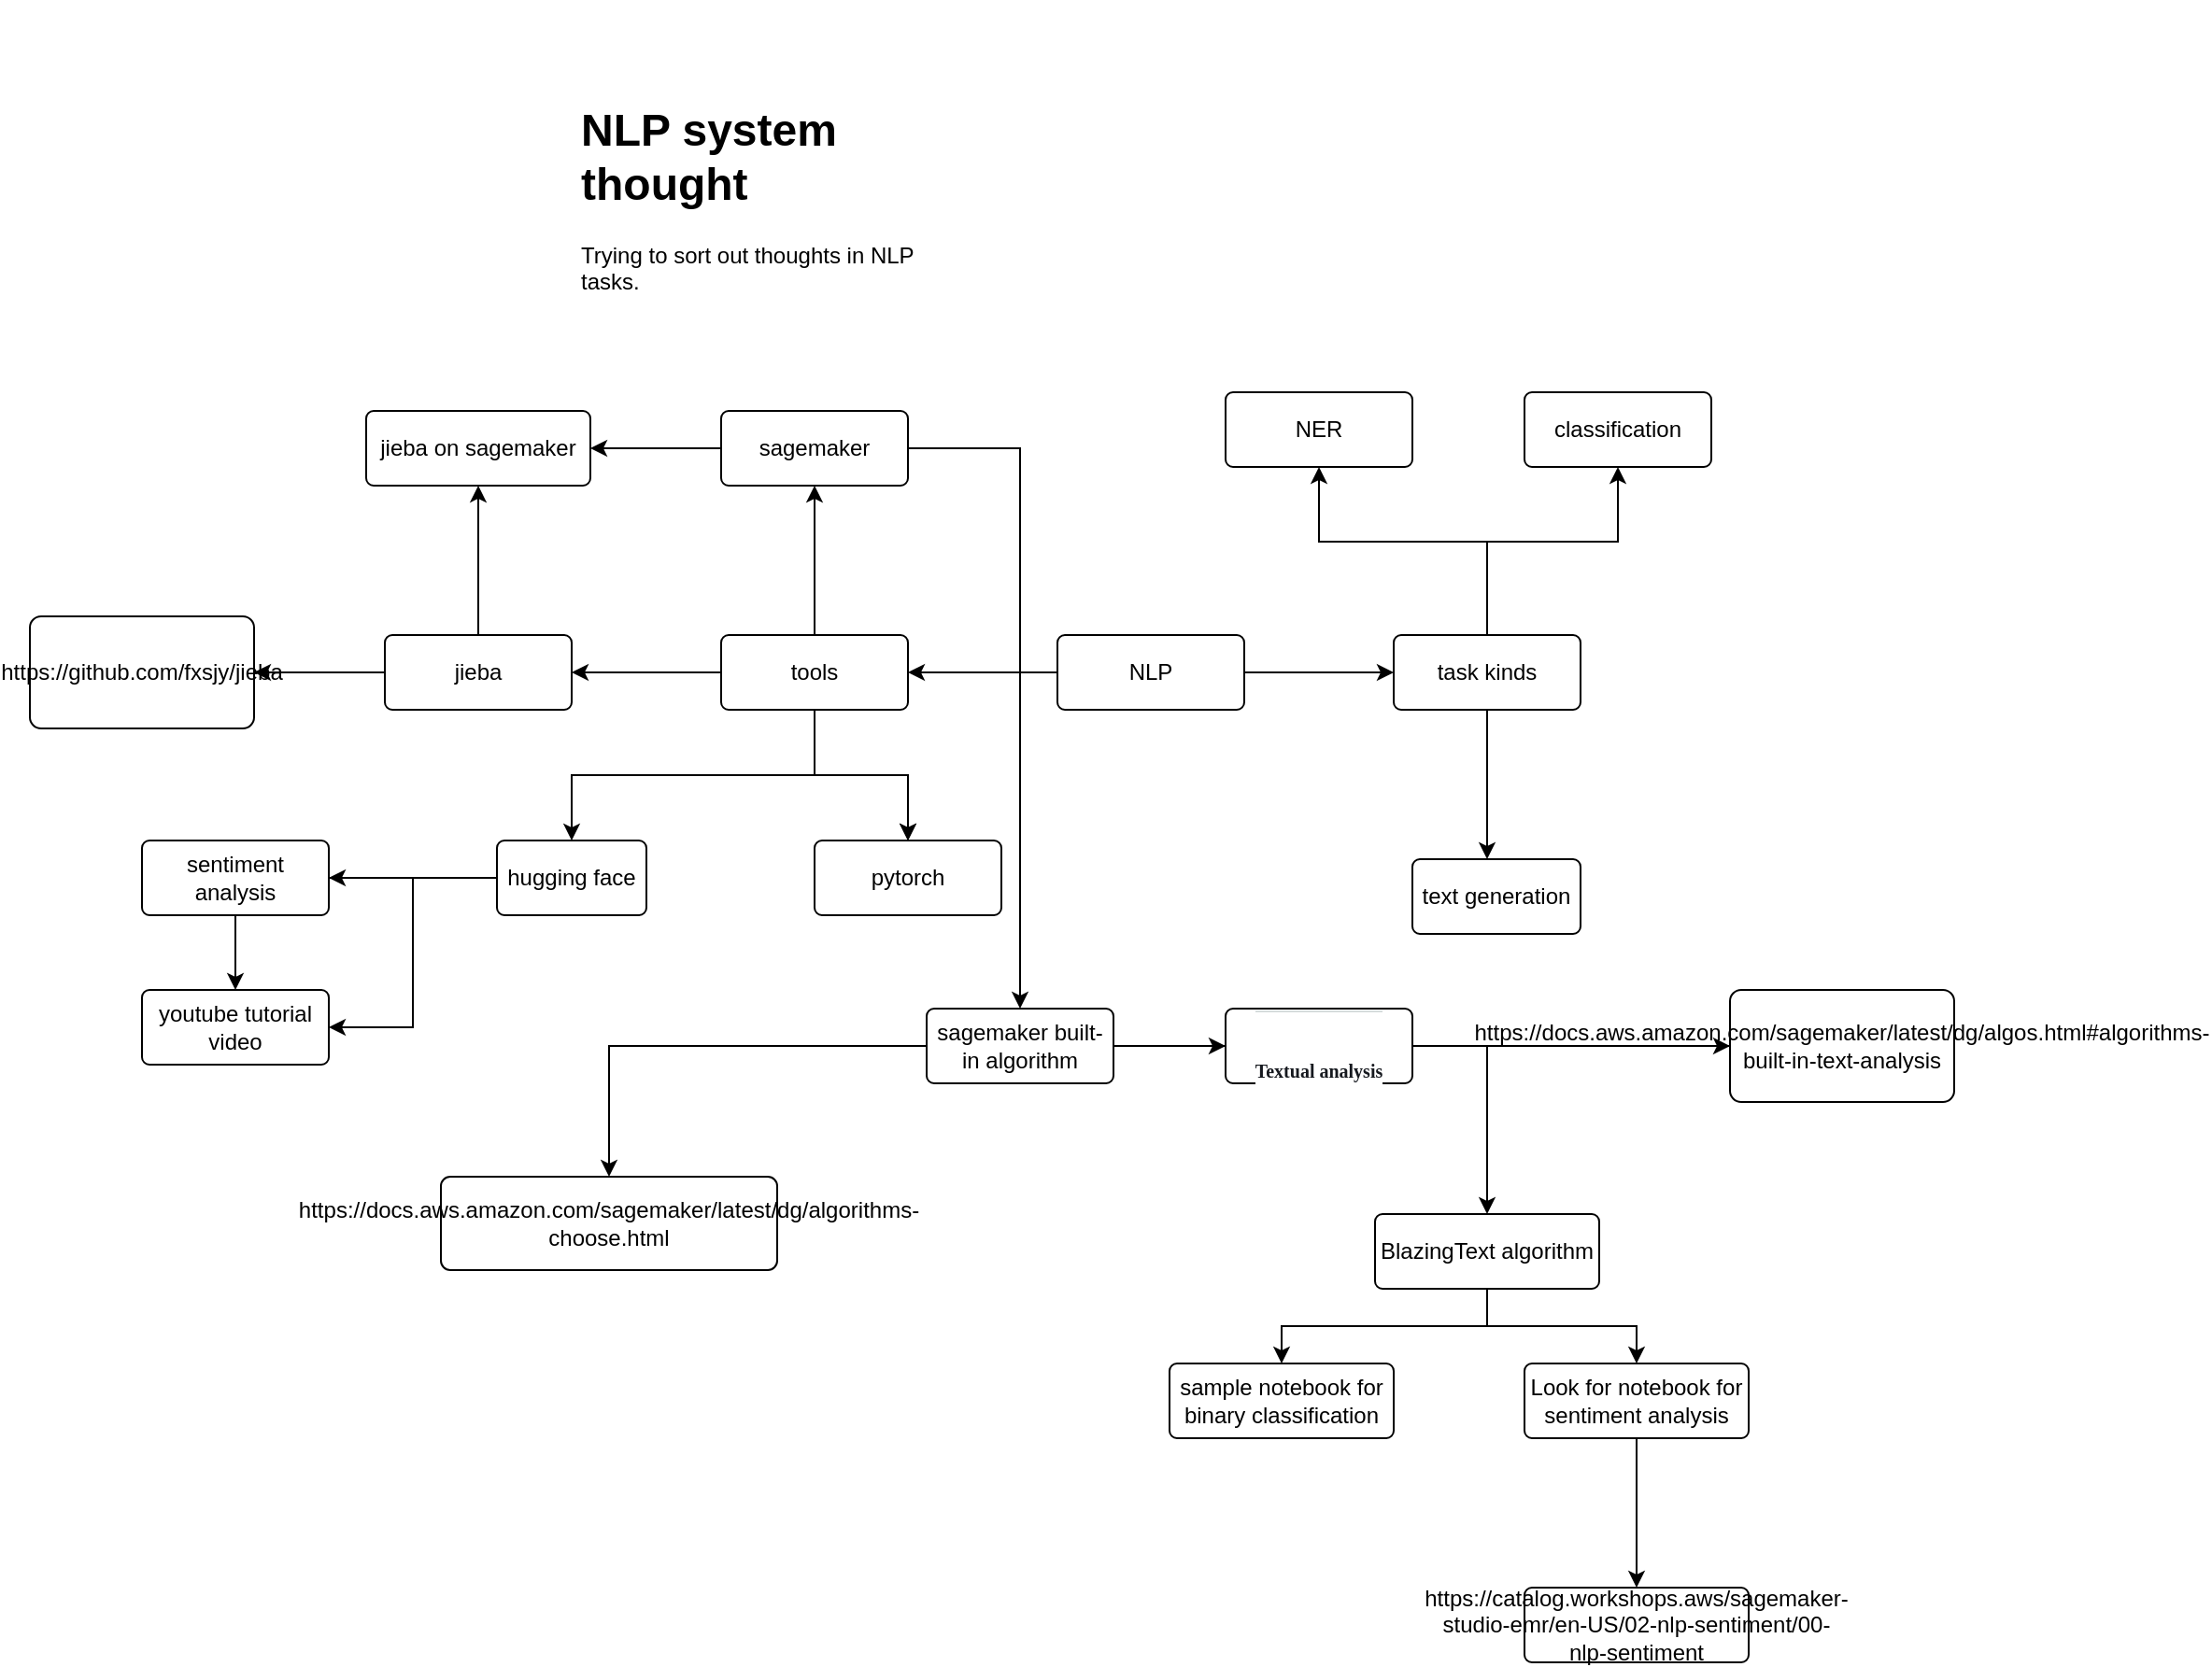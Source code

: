 <mxfile version="21.2.9" type="github">
  <diagram name="第 1 页" id="oJkNEsKcCTzBUB0KT7qA">
    <mxGraphModel dx="1781" dy="520" grid="1" gridSize="10" guides="1" tooltips="1" connect="1" arrows="1" fold="1" page="1" pageScale="1" pageWidth="827" pageHeight="1169" math="0" shadow="0">
      <root>
        <mxCell id="0" />
        <mxCell id="1" parent="0" />
        <mxCell id="7NfFQII5bkef86NlB36D-1" value="&lt;h1&gt;&lt;br&gt;&lt;/h1&gt;" style="text;html=1;strokeColor=none;fillColor=none;spacing=5;spacingTop=-20;whiteSpace=wrap;overflow=hidden;rounded=0;" vertex="1" parent="1">
          <mxGeometry x="60" y="80" width="210" height="70" as="geometry" />
        </mxCell>
        <mxCell id="7NfFQII5bkef86NlB36D-2" value="&lt;h1 style=&quot;border-color: var(--border-color);&quot;&gt;NLP system thought&lt;/h1&gt;&lt;p&gt;Trying to sort out thoughts in NLP tasks.&lt;/p&gt;" style="text;html=1;strokeColor=none;fillColor=none;spacing=5;spacingTop=-20;whiteSpace=wrap;overflow=hidden;rounded=0;" vertex="1" parent="1">
          <mxGeometry x="80" y="120" width="210" height="120" as="geometry" />
        </mxCell>
        <mxCell id="7NfFQII5bkef86NlB36D-5" value="" style="edgeStyle=orthogonalEdgeStyle;rounded=0;orthogonalLoop=1;jettySize=auto;html=1;" edge="1" parent="1" source="7NfFQII5bkef86NlB36D-3" target="7NfFQII5bkef86NlB36D-4">
          <mxGeometry relative="1" as="geometry" />
        </mxCell>
        <mxCell id="7NfFQII5bkef86NlB36D-14" value="" style="edgeStyle=orthogonalEdgeStyle;rounded=0;orthogonalLoop=1;jettySize=auto;html=1;" edge="1" parent="1" source="7NfFQII5bkef86NlB36D-3" target="7NfFQII5bkef86NlB36D-13">
          <mxGeometry relative="1" as="geometry" />
        </mxCell>
        <mxCell id="7NfFQII5bkef86NlB36D-3" value="NLP" style="rounded=1;arcSize=10;whiteSpace=wrap;html=1;align=center;" vertex="1" parent="1">
          <mxGeometry x="340" y="410" width="100" height="40" as="geometry" />
        </mxCell>
        <mxCell id="7NfFQII5bkef86NlB36D-8" value="" style="edgeStyle=orthogonalEdgeStyle;rounded=0;orthogonalLoop=1;jettySize=auto;html=1;" edge="1" parent="1" source="7NfFQII5bkef86NlB36D-4" target="7NfFQII5bkef86NlB36D-6">
          <mxGeometry relative="1" as="geometry">
            <Array as="points">
              <mxPoint x="570" y="360" />
              <mxPoint x="480" y="360" />
            </Array>
          </mxGeometry>
        </mxCell>
        <mxCell id="7NfFQII5bkef86NlB36D-10" value="" style="edgeStyle=orthogonalEdgeStyle;rounded=0;orthogonalLoop=1;jettySize=auto;html=1;" edge="1" parent="1" source="7NfFQII5bkef86NlB36D-4" target="7NfFQII5bkef86NlB36D-9">
          <mxGeometry relative="1" as="geometry">
            <Array as="points">
              <mxPoint x="570" y="500" />
              <mxPoint x="570" y="500" />
            </Array>
          </mxGeometry>
        </mxCell>
        <mxCell id="7NfFQII5bkef86NlB36D-12" value="" style="edgeStyle=orthogonalEdgeStyle;rounded=0;orthogonalLoop=1;jettySize=auto;html=1;" edge="1" parent="1" source="7NfFQII5bkef86NlB36D-4" target="7NfFQII5bkef86NlB36D-11">
          <mxGeometry relative="1" as="geometry">
            <Array as="points">
              <mxPoint x="570" y="360" />
              <mxPoint x="640" y="360" />
            </Array>
          </mxGeometry>
        </mxCell>
        <mxCell id="7NfFQII5bkef86NlB36D-4" value="task kinds" style="rounded=1;arcSize=10;whiteSpace=wrap;html=1;align=center;" vertex="1" parent="1">
          <mxGeometry x="520" y="410" width="100" height="40" as="geometry" />
        </mxCell>
        <mxCell id="7NfFQII5bkef86NlB36D-6" value="NER" style="rounded=1;arcSize=10;whiteSpace=wrap;html=1;align=center;" vertex="1" parent="1">
          <mxGeometry x="430" y="280" width="100" height="40" as="geometry" />
        </mxCell>
        <mxCell id="7NfFQII5bkef86NlB36D-9" value="text generation" style="rounded=1;arcSize=10;whiteSpace=wrap;html=1;align=center;" vertex="1" parent="1">
          <mxGeometry x="530" y="530" width="90" height="40" as="geometry" />
        </mxCell>
        <mxCell id="7NfFQII5bkef86NlB36D-11" value="classification" style="rounded=1;arcSize=10;whiteSpace=wrap;html=1;align=center;" vertex="1" parent="1">
          <mxGeometry x="590" y="280" width="100" height="40" as="geometry" />
        </mxCell>
        <mxCell id="7NfFQII5bkef86NlB36D-16" value="" style="edgeStyle=orthogonalEdgeStyle;rounded=0;orthogonalLoop=1;jettySize=auto;html=1;" edge="1" parent="1" source="7NfFQII5bkef86NlB36D-13" target="7NfFQII5bkef86NlB36D-15">
          <mxGeometry relative="1" as="geometry" />
        </mxCell>
        <mxCell id="7NfFQII5bkef86NlB36D-18" value="" style="edgeStyle=orthogonalEdgeStyle;rounded=0;orthogonalLoop=1;jettySize=auto;html=1;" edge="1" parent="1" source="7NfFQII5bkef86NlB36D-13" target="7NfFQII5bkef86NlB36D-17">
          <mxGeometry relative="1" as="geometry" />
        </mxCell>
        <mxCell id="7NfFQII5bkef86NlB36D-20" value="" style="edgeStyle=orthogonalEdgeStyle;rounded=0;orthogonalLoop=1;jettySize=auto;html=1;" edge="1" parent="1" source="7NfFQII5bkef86NlB36D-13" target="7NfFQII5bkef86NlB36D-19">
          <mxGeometry relative="1" as="geometry" />
        </mxCell>
        <mxCell id="7NfFQII5bkef86NlB36D-28" value="" style="edgeStyle=orthogonalEdgeStyle;rounded=0;orthogonalLoop=1;jettySize=auto;html=1;" edge="1" parent="1" source="7NfFQII5bkef86NlB36D-13" target="7NfFQII5bkef86NlB36D-15">
          <mxGeometry relative="1" as="geometry" />
        </mxCell>
        <mxCell id="7NfFQII5bkef86NlB36D-13" value="tools" style="rounded=1;arcSize=10;whiteSpace=wrap;html=1;align=center;" vertex="1" parent="1">
          <mxGeometry x="160" y="410" width="100" height="40" as="geometry" />
        </mxCell>
        <mxCell id="7NfFQII5bkef86NlB36D-30" value="" style="edgeStyle=orthogonalEdgeStyle;rounded=0;orthogonalLoop=1;jettySize=auto;html=1;exitX=0.5;exitY=1;exitDx=0;exitDy=0;" edge="1" parent="1" source="7NfFQII5bkef86NlB36D-13" target="7NfFQII5bkef86NlB36D-29">
          <mxGeometry relative="1" as="geometry">
            <mxPoint x="190" y="490" as="sourcePoint" />
          </mxGeometry>
        </mxCell>
        <mxCell id="7NfFQII5bkef86NlB36D-15" value="pytorch" style="rounded=1;arcSize=10;whiteSpace=wrap;html=1;align=center;" vertex="1" parent="1">
          <mxGeometry x="210" y="520" width="100" height="40" as="geometry" />
        </mxCell>
        <mxCell id="7NfFQII5bkef86NlB36D-25" style="edgeStyle=orthogonalEdgeStyle;rounded=0;orthogonalLoop=1;jettySize=auto;html=1;entryX=1;entryY=0.5;entryDx=0;entryDy=0;" edge="1" parent="1" source="7NfFQII5bkef86NlB36D-17" target="7NfFQII5bkef86NlB36D-23">
          <mxGeometry relative="1" as="geometry" />
        </mxCell>
        <mxCell id="7NfFQII5bkef86NlB36D-27" value="" style="edgeStyle=orthogonalEdgeStyle;rounded=0;orthogonalLoop=1;jettySize=auto;html=1;" edge="1" parent="1" source="7NfFQII5bkef86NlB36D-17" target="7NfFQII5bkef86NlB36D-26">
          <mxGeometry relative="1" as="geometry" />
        </mxCell>
        <mxCell id="7NfFQII5bkef86NlB36D-17" value="sagemaker" style="rounded=1;arcSize=10;whiteSpace=wrap;html=1;align=center;" vertex="1" parent="1">
          <mxGeometry x="160" y="290" width="100" height="40" as="geometry" />
        </mxCell>
        <mxCell id="7NfFQII5bkef86NlB36D-22" value="" style="edgeStyle=orthogonalEdgeStyle;rounded=0;orthogonalLoop=1;jettySize=auto;html=1;" edge="1" parent="1" source="7NfFQII5bkef86NlB36D-19" target="7NfFQII5bkef86NlB36D-21">
          <mxGeometry relative="1" as="geometry" />
        </mxCell>
        <mxCell id="7NfFQII5bkef86NlB36D-24" value="" style="edgeStyle=orthogonalEdgeStyle;rounded=0;orthogonalLoop=1;jettySize=auto;html=1;" edge="1" parent="1" source="7NfFQII5bkef86NlB36D-19" target="7NfFQII5bkef86NlB36D-23">
          <mxGeometry relative="1" as="geometry" />
        </mxCell>
        <mxCell id="7NfFQII5bkef86NlB36D-19" value="jieba" style="rounded=1;arcSize=10;whiteSpace=wrap;html=1;align=center;" vertex="1" parent="1">
          <mxGeometry x="-20" y="410" width="100" height="40" as="geometry" />
        </mxCell>
        <mxCell id="7NfFQII5bkef86NlB36D-21" value="https://github.com/fxsjy/jieba" style="whiteSpace=wrap;html=1;rounded=1;arcSize=10;" vertex="1" parent="1">
          <mxGeometry x="-210" y="400" width="120" height="60" as="geometry" />
        </mxCell>
        <mxCell id="7NfFQII5bkef86NlB36D-23" value="jieba on sagemaker" style="whiteSpace=wrap;html=1;rounded=1;arcSize=10;" vertex="1" parent="1">
          <mxGeometry x="-30" y="290" width="120" height="40" as="geometry" />
        </mxCell>
        <mxCell id="7NfFQII5bkef86NlB36D-32" value="" style="edgeStyle=orthogonalEdgeStyle;rounded=0;orthogonalLoop=1;jettySize=auto;html=1;" edge="1" parent="1" source="7NfFQII5bkef86NlB36D-26" target="7NfFQII5bkef86NlB36D-31">
          <mxGeometry relative="1" as="geometry" />
        </mxCell>
        <mxCell id="7NfFQII5bkef86NlB36D-34" value="" style="edgeStyle=orthogonalEdgeStyle;rounded=0;orthogonalLoop=1;jettySize=auto;html=1;" edge="1" parent="1" source="7NfFQII5bkef86NlB36D-26">
          <mxGeometry relative="1" as="geometry">
            <mxPoint x="450" y="630" as="targetPoint" />
          </mxGeometry>
        </mxCell>
        <mxCell id="7NfFQII5bkef86NlB36D-40" value="" style="edgeStyle=orthogonalEdgeStyle;rounded=0;orthogonalLoop=1;jettySize=auto;html=1;" edge="1" parent="1" source="7NfFQII5bkef86NlB36D-26" target="7NfFQII5bkef86NlB36D-39">
          <mxGeometry relative="1" as="geometry" />
        </mxCell>
        <mxCell id="7NfFQII5bkef86NlB36D-26" value="sagemaker built-in algorithm" style="rounded=1;arcSize=10;whiteSpace=wrap;html=1;align=center;" vertex="1" parent="1">
          <mxGeometry x="270" y="610" width="100" height="40" as="geometry" />
        </mxCell>
        <mxCell id="7NfFQII5bkef86NlB36D-52" value="" style="edgeStyle=orthogonalEdgeStyle;rounded=0;orthogonalLoop=1;jettySize=auto;html=1;" edge="1" parent="1" source="7NfFQII5bkef86NlB36D-29" target="7NfFQII5bkef86NlB36D-51">
          <mxGeometry relative="1" as="geometry" />
        </mxCell>
        <mxCell id="7NfFQII5bkef86NlB36D-54" value="" style="edgeStyle=orthogonalEdgeStyle;rounded=0;orthogonalLoop=1;jettySize=auto;html=1;" edge="1" parent="1" source="7NfFQII5bkef86NlB36D-29" target="7NfFQII5bkef86NlB36D-53">
          <mxGeometry relative="1" as="geometry" />
        </mxCell>
        <mxCell id="7NfFQII5bkef86NlB36D-57" style="edgeStyle=orthogonalEdgeStyle;rounded=0;orthogonalLoop=1;jettySize=auto;html=1;entryX=1;entryY=0.5;entryDx=0;entryDy=0;" edge="1" parent="1" source="7NfFQII5bkef86NlB36D-29" target="7NfFQII5bkef86NlB36D-53">
          <mxGeometry relative="1" as="geometry" />
        </mxCell>
        <mxCell id="7NfFQII5bkef86NlB36D-29" value="hugging face" style="rounded=1;arcSize=10;whiteSpace=wrap;html=1;align=center;" vertex="1" parent="1">
          <mxGeometry x="40" y="520" width="80" height="40" as="geometry" />
        </mxCell>
        <mxCell id="7NfFQII5bkef86NlB36D-31" value="https://docs.aws.amazon.com/sagemaker/latest/dg/algorithms-choose.html" style="rounded=1;arcSize=10;whiteSpace=wrap;html=1;align=center;" vertex="1" parent="1">
          <mxGeometry x="10" y="700" width="180" height="50" as="geometry" />
        </mxCell>
        <mxCell id="7NfFQII5bkef86NlB36D-42" value="" style="edgeStyle=orthogonalEdgeStyle;rounded=0;orthogonalLoop=1;jettySize=auto;html=1;" edge="1" parent="1" source="7NfFQII5bkef86NlB36D-39" target="7NfFQII5bkef86NlB36D-41">
          <mxGeometry relative="1" as="geometry" />
        </mxCell>
        <mxCell id="7NfFQII5bkef86NlB36D-39" value="&lt;h2 style=&quot;color: rgb(22, 25, 31); border-top-width: 1px; border-top-style: solid; border-color: var(--color-background-control-disabled-0y91m8,#d5dbdb); line-height: 1.226em; margin-bottom: 0.75em; margin-top: 1em; padding: 1em 0px 0px; scroll-margin-top: 100px; font-family: &amp;quot;Amazon Ember&amp;quot;; text-align: start; background-color: rgb(255, 255, 255);&quot; id=&quot;algorithms-built-in-text-analysis&quot;&gt;&lt;font style=&quot;font-size: 10px;&quot;&gt;Textual analysis&lt;/font&gt;&lt;/h2&gt;" style="rounded=1;arcSize=10;whiteSpace=wrap;html=1;align=center;" vertex="1" parent="1">
          <mxGeometry x="430" y="610" width="100" height="40" as="geometry" />
        </mxCell>
        <mxCell id="7NfFQII5bkef86NlB36D-44" value="" style="edgeStyle=orthogonalEdgeStyle;rounded=0;orthogonalLoop=1;jettySize=auto;html=1;" edge="1" parent="1" source="7NfFQII5bkef86NlB36D-41" target="7NfFQII5bkef86NlB36D-43">
          <mxGeometry relative="1" as="geometry" />
        </mxCell>
        <mxCell id="7NfFQII5bkef86NlB36D-41" value="https://docs.aws.amazon.com/sagemaker/latest/dg/algos.html#algorithms-built-in-text-analysis" style="whiteSpace=wrap;html=1;rounded=1;arcSize=10;" vertex="1" parent="1">
          <mxGeometry x="700" y="600" width="120" height="60" as="geometry" />
        </mxCell>
        <mxCell id="7NfFQII5bkef86NlB36D-46" value="" style="edgeStyle=orthogonalEdgeStyle;rounded=0;orthogonalLoop=1;jettySize=auto;html=1;" edge="1" parent="1" source="7NfFQII5bkef86NlB36D-43" target="7NfFQII5bkef86NlB36D-45">
          <mxGeometry relative="1" as="geometry" />
        </mxCell>
        <mxCell id="7NfFQII5bkef86NlB36D-48" value="" style="edgeStyle=orthogonalEdgeStyle;rounded=0;orthogonalLoop=1;jettySize=auto;html=1;" edge="1" parent="1" source="7NfFQII5bkef86NlB36D-43" target="7NfFQII5bkef86NlB36D-47">
          <mxGeometry relative="1" as="geometry" />
        </mxCell>
        <mxCell id="7NfFQII5bkef86NlB36D-43" value="BlazingText algorithm" style="whiteSpace=wrap;html=1;rounded=1;arcSize=10;" vertex="1" parent="1">
          <mxGeometry x="510" y="720" width="120" height="40" as="geometry" />
        </mxCell>
        <mxCell id="7NfFQII5bkef86NlB36D-45" value="sample notebook for binary classification" style="whiteSpace=wrap;html=1;rounded=1;arcSize=10;" vertex="1" parent="1">
          <mxGeometry x="400" y="800" width="120" height="40" as="geometry" />
        </mxCell>
        <mxCell id="7NfFQII5bkef86NlB36D-50" value="" style="edgeStyle=orthogonalEdgeStyle;rounded=0;orthogonalLoop=1;jettySize=auto;html=1;" edge="1" parent="1" source="7NfFQII5bkef86NlB36D-47" target="7NfFQII5bkef86NlB36D-49">
          <mxGeometry relative="1" as="geometry" />
        </mxCell>
        <mxCell id="7NfFQII5bkef86NlB36D-47" value="Look for notebook for sentiment analysis" style="whiteSpace=wrap;html=1;rounded=1;arcSize=10;" vertex="1" parent="1">
          <mxGeometry x="590" y="800" width="120" height="40" as="geometry" />
        </mxCell>
        <mxCell id="7NfFQII5bkef86NlB36D-49" value="https://catalog.workshops.aws/sagemaker-studio-emr/en-US/02-nlp-sentiment/00-nlp-sentiment" style="whiteSpace=wrap;html=1;rounded=1;arcSize=10;" vertex="1" parent="1">
          <mxGeometry x="590" y="920" width="120" height="40" as="geometry" />
        </mxCell>
        <mxCell id="7NfFQII5bkef86NlB36D-51" value="sentiment analysis" style="rounded=1;arcSize=10;whiteSpace=wrap;html=1;align=center;" vertex="1" parent="1">
          <mxGeometry x="-150" y="520" width="100" height="40" as="geometry" />
        </mxCell>
        <mxCell id="7NfFQII5bkef86NlB36D-53" value="youtube tutorial video" style="rounded=1;arcSize=10;whiteSpace=wrap;html=1;align=center;" vertex="1" parent="1">
          <mxGeometry x="-150" y="600" width="100" height="40" as="geometry" />
        </mxCell>
      </root>
    </mxGraphModel>
  </diagram>
</mxfile>
